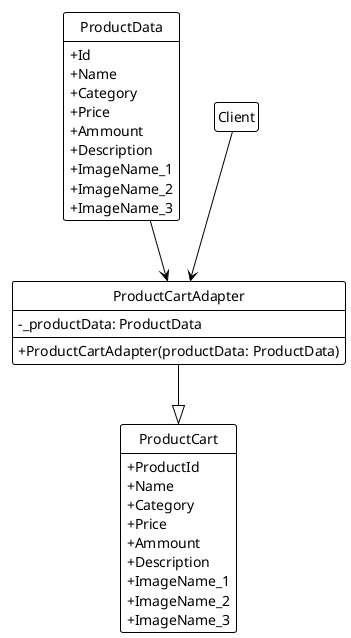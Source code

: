 @startuml
!theme plain
hide circle
hide empty members
skinparam classAttributeIconSize 0

class ProductData {
    + Id
    + Name
    + Category
    + Price
    + Ammount
    + Description
    + ImageName_1
    + ImageName_2
    + ImageName_3
}

class ProductCart {
    + ProductId
    + Name
    + Category
    + Price
    + Ammount
    + Description
    + ImageName_1
    + ImageName_2
    + ImageName_3
}

class ProductCartAdapter {
    - _productData: ProductData
    + ProductCartAdapter(productData: ProductData)
}

class Client {
}

ProductData --> ProductCartAdapter
ProductCartAdapter --|> ProductCart
Client --> ProductCartAdapter

@enduml
